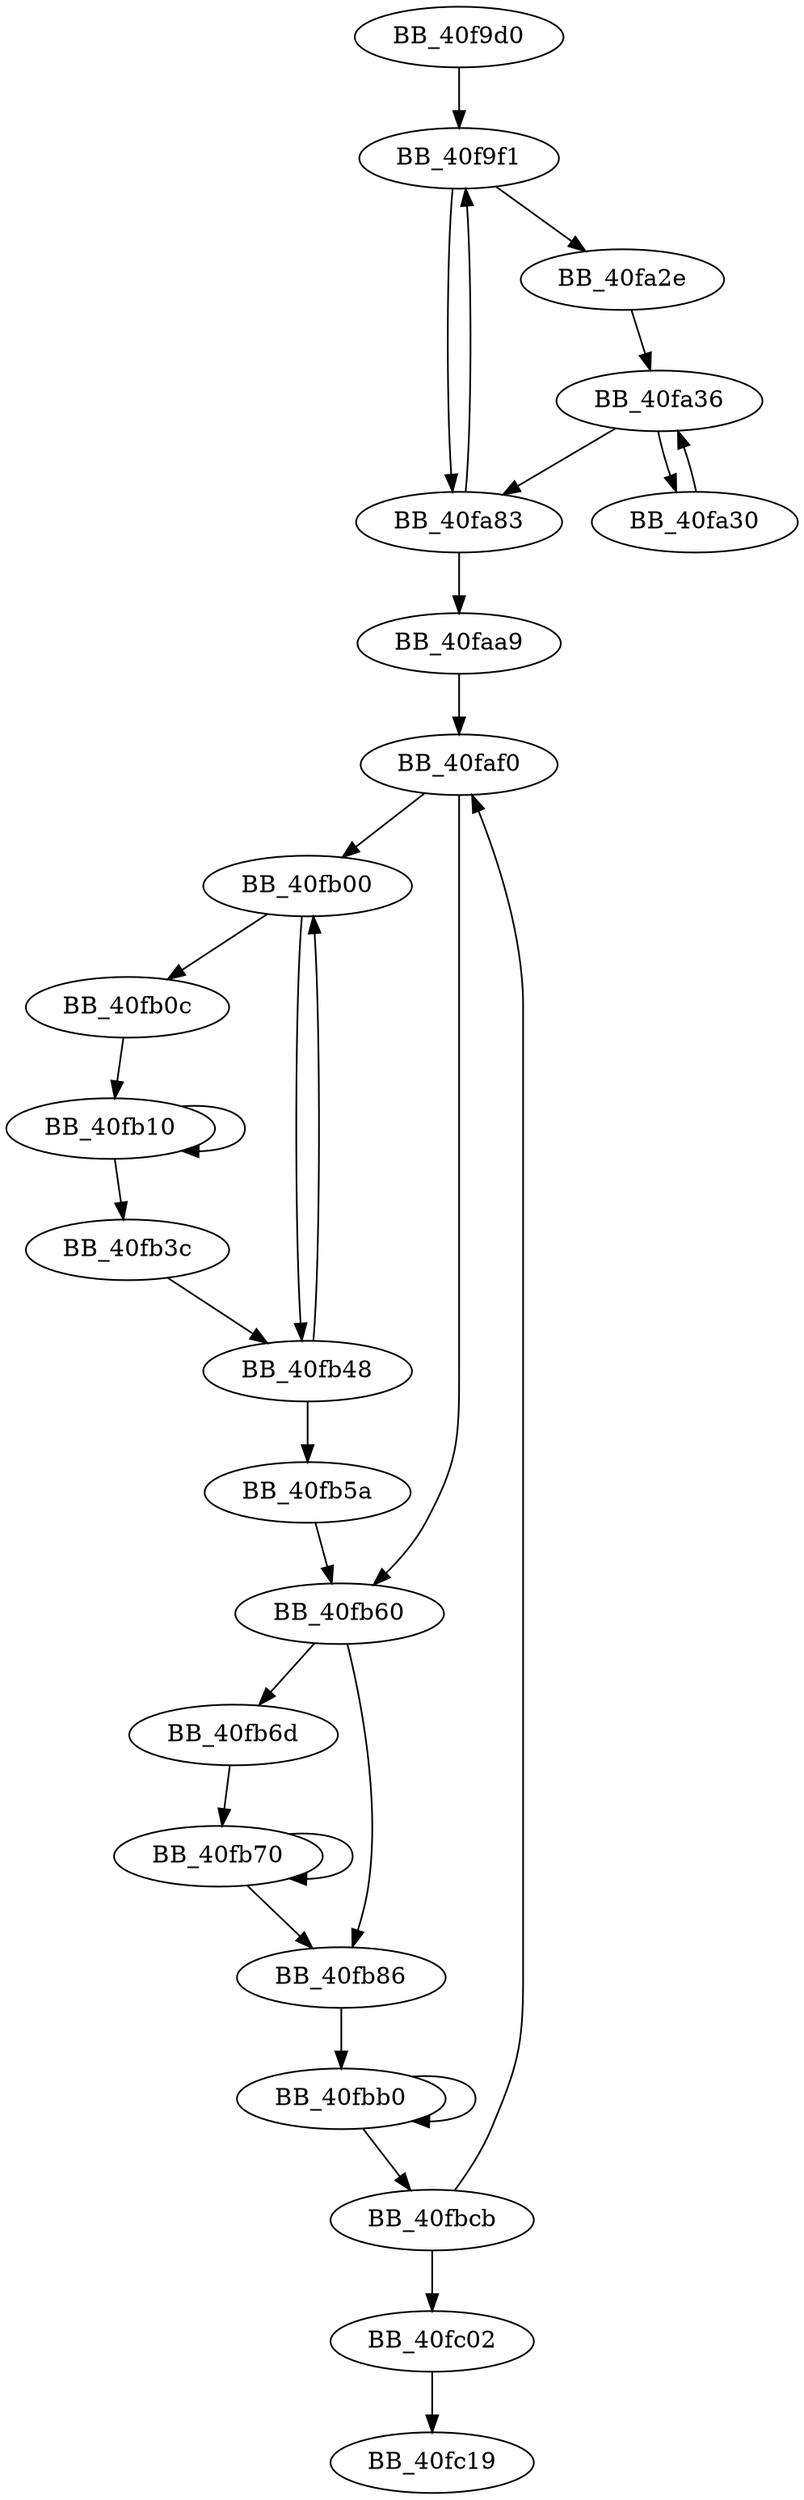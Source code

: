DiGraph sub_40F9D0{
BB_40f9d0->BB_40f9f1
BB_40f9f1->BB_40fa2e
BB_40f9f1->BB_40fa83
BB_40fa2e->BB_40fa36
BB_40fa30->BB_40fa36
BB_40fa36->BB_40fa30
BB_40fa36->BB_40fa83
BB_40fa83->BB_40f9f1
BB_40fa83->BB_40faa9
BB_40faa9->BB_40faf0
BB_40faf0->BB_40fb00
BB_40faf0->BB_40fb60
BB_40fb00->BB_40fb0c
BB_40fb00->BB_40fb48
BB_40fb0c->BB_40fb10
BB_40fb10->BB_40fb10
BB_40fb10->BB_40fb3c
BB_40fb3c->BB_40fb48
BB_40fb48->BB_40fb00
BB_40fb48->BB_40fb5a
BB_40fb5a->BB_40fb60
BB_40fb60->BB_40fb6d
BB_40fb60->BB_40fb86
BB_40fb6d->BB_40fb70
BB_40fb70->BB_40fb70
BB_40fb70->BB_40fb86
BB_40fb86->BB_40fbb0
BB_40fbb0->BB_40fbb0
BB_40fbb0->BB_40fbcb
BB_40fbcb->BB_40faf0
BB_40fbcb->BB_40fc02
BB_40fc02->BB_40fc19
}
